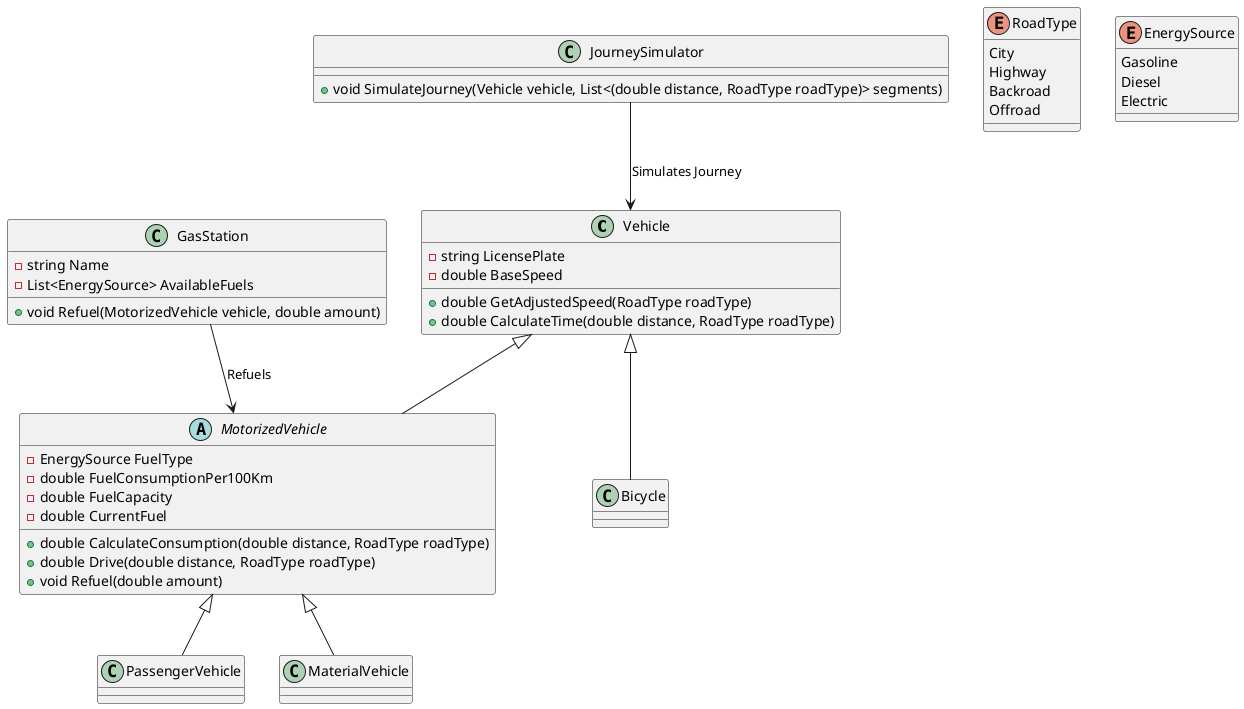 @startuml

' Definition der Hauptklasse Vehicle
class Vehicle {
    - string LicensePlate
    - double BaseSpeed
    + double GetAdjustedSpeed(RoadType roadType)
    + double CalculateTime(double distance, RoadType roadType)
}

abstract class MotorizedVehicle {
    - EnergySource FuelType
    - double FuelConsumptionPer100Km
    - double FuelCapacity
    - double CurrentFuel
    + double CalculateConsumption(double distance, RoadType roadType)
    + double Drive(double distance, RoadType roadType)
    + void Refuel(double amount)
}

class PassengerVehicle
class MaterialVehicle
class Bicycle

MotorizedVehicle <|-- PassengerVehicle
MotorizedVehicle <|-- MaterialVehicle
Vehicle <|-- MotorizedVehicle
Vehicle <|-- Bicycle

' Definition von Enums
enum RoadType {
    City
    Highway
    Backroad
    Offroad
}

enum EnergySource {
    Gasoline
    Diesel
    Electric
}

' Definition der Tankstelle
class GasStation {
    - string Name
    - List<EnergySource> AvailableFuels
    + void Refuel(MotorizedVehicle vehicle, double amount)
}

' Definition der Journey-Simulation
class JourneySimulator {
    + void SimulateJourney(Vehicle vehicle, List<(double distance, RoadType roadType)> segments)
}

' Beziehungen
GasStation --> MotorizedVehicle : "Refuels"
JourneySimulator --> Vehicle : "Simulates Journey"

@enduml
